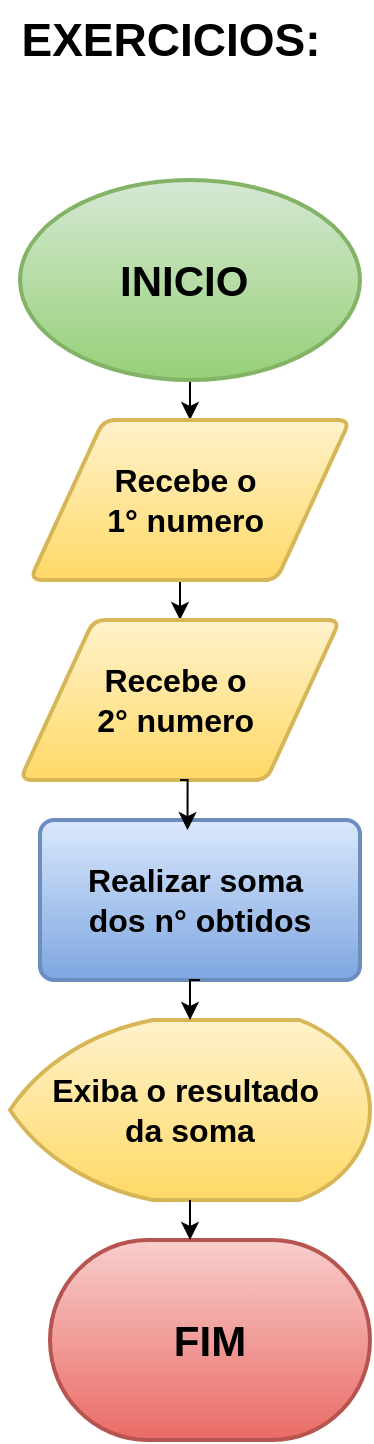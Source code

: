 <mxfile version="26.0.14" pages="9">
  <diagram name="Página-1" id="E7LinQv2K44uIPpGaxnK">
    <mxGraphModel dx="1050" dy="1734" grid="1" gridSize="10" guides="1" tooltips="1" connect="1" arrows="1" fold="1" page="1" pageScale="1" pageWidth="827" pageHeight="1169" math="0" shadow="0">
      <root>
        <mxCell id="0" />
        <mxCell id="1" parent="0" />
        <mxCell id="bhK1Lar7vYx7N8f6Xyac-13" style="edgeStyle=orthogonalEdgeStyle;rounded=0;orthogonalLoop=1;jettySize=auto;html=1;exitX=0.5;exitY=1;exitDx=0;exitDy=0;exitPerimeter=0;entryX=0.5;entryY=0;entryDx=0;entryDy=0;" edge="1" parent="1" source="bhK1Lar7vYx7N8f6Xyac-7" target="bhK1Lar7vYx7N8f6Xyac-8">
          <mxGeometry relative="1" as="geometry">
            <Array as="points">
              <mxPoint x="400" y="-960" />
            </Array>
          </mxGeometry>
        </mxCell>
        <mxCell id="bhK1Lar7vYx7N8f6Xyac-7" value="&lt;b&gt;&lt;font style=&quot;font-size: 21px;&quot;&gt;INICIO&amp;nbsp;&lt;/font&gt;&lt;/b&gt;" style="strokeWidth=2;html=1;shape=mxgraph.flowchart.start_1;whiteSpace=wrap;fillColor=#d5e8d4;strokeColor=#82b366;gradientColor=#97d077;" vertex="1" parent="1">
          <mxGeometry x="315" y="-1050" width="170" height="100" as="geometry" />
        </mxCell>
        <mxCell id="bhK1Lar7vYx7N8f6Xyac-17" style="edgeStyle=orthogonalEdgeStyle;rounded=0;orthogonalLoop=1;jettySize=auto;html=1;exitX=0.5;exitY=1;exitDx=0;exitDy=0;entryX=0.5;entryY=0;entryDx=0;entryDy=0;" edge="1" parent="1" source="bhK1Lar7vYx7N8f6Xyac-8" target="bhK1Lar7vYx7N8f6Xyac-15">
          <mxGeometry relative="1" as="geometry" />
        </mxCell>
        <mxCell id="bhK1Lar7vYx7N8f6Xyac-8" value="&lt;b&gt;&lt;font style=&quot;font-size: 16px;&quot;&gt;Recebe o&amp;nbsp;&lt;/font&gt;&lt;/b&gt;&lt;div&gt;&lt;b&gt;&lt;font style=&quot;font-size: 16px;&quot;&gt;1° numero&amp;nbsp;&lt;/font&gt;&lt;/b&gt;&lt;/div&gt;" style="shape=parallelogram;html=1;strokeWidth=2;perimeter=parallelogramPerimeter;whiteSpace=wrap;rounded=1;arcSize=12;size=0.23;fillColor=#fff2cc;gradientColor=#ffd966;strokeColor=#d6b656;" vertex="1" parent="1">
          <mxGeometry x="320" y="-930" width="160" height="80" as="geometry" />
        </mxCell>
        <mxCell id="bhK1Lar7vYx7N8f6Xyac-15" value="&lt;b&gt;&lt;font style=&quot;font-size: 16px;&quot;&gt;Recebe o&amp;nbsp;&lt;/font&gt;&lt;/b&gt;&lt;div&gt;&lt;b&gt;&lt;font style=&quot;font-size: 16px;&quot;&gt;2° numero&amp;nbsp;&lt;/font&gt;&lt;/b&gt;&lt;/div&gt;" style="shape=parallelogram;html=1;strokeWidth=2;perimeter=parallelogramPerimeter;whiteSpace=wrap;rounded=1;arcSize=12;size=0.23;fillColor=#fff2cc;gradientColor=#ffd966;strokeColor=#d6b656;" vertex="1" parent="1">
          <mxGeometry x="315" y="-830" width="160" height="80" as="geometry" />
        </mxCell>
        <mxCell id="bhK1Lar7vYx7N8f6Xyac-18" value="&lt;b&gt;&lt;font style=&quot;font-size: 16px;&quot;&gt;Realizar soma&amp;nbsp;&lt;/font&gt;&lt;/b&gt;&lt;div&gt;&lt;b&gt;&lt;font style=&quot;font-size: 16px;&quot;&gt;dos n° obtidos&lt;/font&gt;&lt;/b&gt;&lt;/div&gt;" style="rounded=1;whiteSpace=wrap;html=1;absoluteArcSize=1;arcSize=14;strokeWidth=2;fillColor=#dae8fc;gradientColor=#7ea6e0;strokeColor=#6c8ebf;" vertex="1" parent="1">
          <mxGeometry x="325" y="-730" width="160" height="80" as="geometry" />
        </mxCell>
        <mxCell id="bhK1Lar7vYx7N8f6Xyac-20" value="&lt;b&gt;&lt;font style=&quot;font-size: 16px;&quot;&gt;Exiba o resultado&amp;nbsp;&lt;/font&gt;&lt;/b&gt;&lt;div&gt;&lt;b&gt;&lt;font style=&quot;font-size: 16px;&quot;&gt;da soma&lt;/font&gt;&lt;/b&gt;&lt;/div&gt;" style="strokeWidth=2;html=1;shape=mxgraph.flowchart.display;whiteSpace=wrap;fillColor=#fff2cc;gradientColor=#ffd966;strokeColor=#d6b656;" vertex="1" parent="1">
          <mxGeometry x="310" y="-630" width="180" height="90" as="geometry" />
        </mxCell>
        <mxCell id="bhK1Lar7vYx7N8f6Xyac-21" style="edgeStyle=orthogonalEdgeStyle;rounded=0;orthogonalLoop=1;jettySize=auto;html=1;exitX=0.5;exitY=1;exitDx=0;exitDy=0;entryX=0.5;entryY=0;entryDx=0;entryDy=0;entryPerimeter=0;" edge="1" parent="1" source="bhK1Lar7vYx7N8f6Xyac-18" target="bhK1Lar7vYx7N8f6Xyac-20">
          <mxGeometry relative="1" as="geometry" />
        </mxCell>
        <mxCell id="bhK1Lar7vYx7N8f6Xyac-25" value="&lt;font style=&quot;font-size: 21px;&quot;&gt;&lt;b&gt;FIM&lt;/b&gt;&lt;/font&gt;" style="strokeWidth=2;html=1;shape=mxgraph.flowchart.terminator;whiteSpace=wrap;fillColor=#f8cecc;gradientColor=#ea6b66;strokeColor=#b85450;" vertex="1" parent="1">
          <mxGeometry x="330" y="-520" width="160" height="100" as="geometry" />
        </mxCell>
        <mxCell id="bhK1Lar7vYx7N8f6Xyac-26" style="edgeStyle=orthogonalEdgeStyle;rounded=0;orthogonalLoop=1;jettySize=auto;html=1;exitX=0.5;exitY=1;exitDx=0;exitDy=0;entryX=0.461;entryY=0.063;entryDx=0;entryDy=0;entryPerimeter=0;" edge="1" parent="1" source="bhK1Lar7vYx7N8f6Xyac-15" target="bhK1Lar7vYx7N8f6Xyac-18">
          <mxGeometry relative="1" as="geometry" />
        </mxCell>
        <mxCell id="bhK1Lar7vYx7N8f6Xyac-28" style="edgeStyle=orthogonalEdgeStyle;rounded=0;orthogonalLoop=1;jettySize=auto;html=1;entryX=0.438;entryY=0;entryDx=0;entryDy=0;entryPerimeter=0;" edge="1" parent="1" source="bhK1Lar7vYx7N8f6Xyac-20" target="bhK1Lar7vYx7N8f6Xyac-25">
          <mxGeometry relative="1" as="geometry" />
        </mxCell>
        <mxCell id="U7DBfUfTT3cf9BUCgsfO-2" value="&lt;b&gt;&lt;font style=&quot;font-size: 23px;&quot;&gt;EXERCICIOS:&lt;/font&gt;&lt;/b&gt;" style="text;html=1;align=center;verticalAlign=middle;resizable=0;points=[];autosize=1;strokeColor=none;fillColor=none;" vertex="1" parent="1">
          <mxGeometry x="305" y="-1140" width="170" height="40" as="geometry" />
        </mxCell>
      </root>
    </mxGraphModel>
  </diagram>
  <diagram id="3zfUmvAfxY5te7SXcqRf" name="Página-2">
    <mxGraphModel dx="1050" dy="565" grid="1" gridSize="10" guides="1" tooltips="1" connect="1" arrows="1" fold="1" page="1" pageScale="1" pageWidth="827" pageHeight="1169" math="0" shadow="0">
      <root>
        <mxCell id="0" />
        <mxCell id="1" parent="0" />
        <mxCell id="5pQdozcbNm7YYPhEgpuw-2" style="edgeStyle=orthogonalEdgeStyle;rounded=0;orthogonalLoop=1;jettySize=auto;html=1;entryX=0.5;entryY=0;entryDx=0;entryDy=0;" edge="1" parent="1" source="aArOXM5wDNOuR4SR48_y-1" target="aArOXM5wDNOuR4SR48_y-2">
          <mxGeometry relative="1" as="geometry" />
        </mxCell>
        <mxCell id="aArOXM5wDNOuR4SR48_y-1" value="&lt;b&gt;&lt;font style=&quot;font-size: 21px;&quot;&gt;INICIO&lt;/font&gt;&lt;/b&gt;" style="strokeWidth=2;html=1;shape=mxgraph.flowchart.start_1;whiteSpace=wrap;fillColor=#d5e8d4;gradientColor=#97d077;strokeColor=#82b366;" vertex="1" parent="1">
          <mxGeometry x="314" y="120" width="220" height="120" as="geometry" />
        </mxCell>
        <mxCell id="aArOXM5wDNOuR4SR48_y-2" value="&lt;b&gt;&lt;font style=&quot;font-size: 15px;&quot;&gt;Receba um&lt;/font&gt;&lt;/b&gt;&lt;div&gt;&lt;b&gt;&lt;font style=&quot;font-size: 15px;&quot;&gt;n° da base de&amp;nbsp;&lt;/font&gt;&lt;/b&gt;&lt;/div&gt;&lt;div&gt;&lt;b&gt;&lt;font style=&quot;font-size: 15px;&quot;&gt;um triângulo&lt;/font&gt;&lt;/b&gt;&lt;/div&gt;" style="shape=parallelogram;html=1;strokeWidth=2;perimeter=parallelogramPerimeter;whiteSpace=wrap;rounded=1;arcSize=12;size=0.23;fillColor=#fff2cc;gradientColor=#ffd966;strokeColor=#d6b656;" vertex="1" parent="1">
          <mxGeometry x="230" y="290" width="210" height="80" as="geometry" />
        </mxCell>
        <mxCell id="5pQdozcbNm7YYPhEgpuw-4" style="edgeStyle=orthogonalEdgeStyle;rounded=0;orthogonalLoop=1;jettySize=auto;html=1;entryX=0.5;entryY=0;entryDx=0;entryDy=0;" edge="1" parent="1" source="aArOXM5wDNOuR4SR48_y-4" target="vUWqngRaPzLTbTijiEU9-1">
          <mxGeometry relative="1" as="geometry" />
        </mxCell>
        <mxCell id="aArOXM5wDNOuR4SR48_y-4" value="&lt;b&gt;&lt;font style=&quot;font-size: 15px;&quot;&gt;Receba um&lt;/font&gt;&lt;/b&gt;&lt;div&gt;&lt;b&gt;&lt;font style=&quot;font-size: 15px;&quot;&gt;n° da altura de&amp;nbsp;&lt;/font&gt;&lt;/b&gt;&lt;/div&gt;&lt;div&gt;&lt;b&gt;&lt;font style=&quot;font-size: 15px;&quot;&gt;um triângulo&lt;/font&gt;&lt;/b&gt;&lt;/div&gt;" style="shape=parallelogram;html=1;strokeWidth=2;perimeter=parallelogramPerimeter;whiteSpace=wrap;rounded=1;arcSize=12;size=0.23;fillColor=#fff2cc;gradientColor=#ffd966;strokeColor=#d6b656;" vertex="1" parent="1">
          <mxGeometry x="340" y="410" width="210" height="80" as="geometry" />
        </mxCell>
        <mxCell id="vUWqngRaPzLTbTijiEU9-1" value="&lt;div&gt;&lt;font style=&quot;font-size: 15px;&quot;&gt;&lt;b&gt;Com os valore&lt;/b&gt;&lt;/font&gt;&lt;b style=&quot;font-size: 15px; background-color: transparent; color: light-dark(rgb(0, 0, 0), rgb(255, 255, 255));&quot;&gt;&amp;nbsp;obtidos da altura&lt;/b&gt;&lt;/div&gt;&lt;div&gt;&lt;font style=&quot;font-size: 15px;&quot;&gt;&lt;b&gt;e base do triângulo&lt;/b&gt;&lt;/font&gt;&lt;/div&gt;&lt;div&gt;&lt;font style=&quot;font-size: 15px;&quot;&gt;&lt;b style=&quot;&quot;&gt;&amp;nbsp;calcule sua área&lt;/b&gt;&lt;/font&gt;&lt;/div&gt;" style="rounded=1;whiteSpace=wrap;html=1;absoluteArcSize=1;arcSize=14;strokeWidth=2;fillColor=#dae8fc;gradientColor=#7ea6e0;strokeColor=#6c8ebf;" vertex="1" parent="1">
          <mxGeometry x="230" y="540" width="180" height="90" as="geometry" />
        </mxCell>
        <mxCell id="FWx4CRxX2-Mal0XjuRqD-1" value="&lt;b&gt;&lt;font style=&quot;font-size: 15px;&quot;&gt;&amp;nbsp;Exiba o resultado&amp;nbsp;&lt;/font&gt;&lt;/b&gt;&lt;div&gt;&lt;b&gt;&lt;font style=&quot;font-size: 15px;&quot;&gt;da área&lt;/font&gt;&lt;/b&gt;&lt;/div&gt;" style="strokeWidth=2;html=1;shape=mxgraph.flowchart.display;whiteSpace=wrap;fillColor=#fff2cc;gradientColor=#ffd966;strokeColor=#d6b656;" vertex="1" parent="1">
          <mxGeometry x="370" y="710" width="180" height="110" as="geometry" />
        </mxCell>
        <mxCell id="5pQdozcbNm7YYPhEgpuw-1" value="&lt;b&gt;&lt;font style=&quot;font-size: 21px;&quot;&gt;FIM&lt;/font&gt;&lt;/b&gt;" style="strokeWidth=2;html=1;shape=mxgraph.flowchart.terminator;whiteSpace=wrap;fillColor=#f8cecc;gradientColor=#ea6b66;strokeColor=#b85450;" vertex="1" parent="1">
          <mxGeometry x="220" y="870" width="180" height="100" as="geometry" />
        </mxCell>
        <mxCell id="5pQdozcbNm7YYPhEgpuw-3" style="edgeStyle=orthogonalEdgeStyle;rounded=0;orthogonalLoop=1;jettySize=auto;html=1;entryX=0.543;entryY=0;entryDx=0;entryDy=0;entryPerimeter=0;" edge="1" parent="1" source="aArOXM5wDNOuR4SR48_y-2" target="aArOXM5wDNOuR4SR48_y-4">
          <mxGeometry relative="1" as="geometry" />
        </mxCell>
        <mxCell id="5pQdozcbNm7YYPhEgpuw-5" style="edgeStyle=orthogonalEdgeStyle;rounded=0;orthogonalLoop=1;jettySize=auto;html=1;entryX=0.547;entryY=-0.031;entryDx=0;entryDy=0;entryPerimeter=0;" edge="1" parent="1" source="vUWqngRaPzLTbTijiEU9-1" target="FWx4CRxX2-Mal0XjuRqD-1">
          <mxGeometry relative="1" as="geometry" />
        </mxCell>
        <mxCell id="5pQdozcbNm7YYPhEgpuw-6" style="edgeStyle=orthogonalEdgeStyle;rounded=0;orthogonalLoop=1;jettySize=auto;html=1;entryX=0.5;entryY=0;entryDx=0;entryDy=0;entryPerimeter=0;" edge="1" parent="1" source="FWx4CRxX2-Mal0XjuRqD-1" target="5pQdozcbNm7YYPhEgpuw-1">
          <mxGeometry relative="1" as="geometry" />
        </mxCell>
        <mxCell id="5pQdozcbNm7YYPhEgpuw-7" value="&lt;b&gt;&lt;font style=&quot;font-size: 17px; color: rgb(0, 0, 0);&quot;&gt;1- OBTENHA A BASE E ALTURA DE UM TRIÂNGULO,&amp;nbsp;&lt;/font&gt;&lt;/b&gt;&lt;div&gt;&lt;b&gt;&lt;font style=&quot;font-size: 17px; color: rgb(0, 0, 0);&quot;&gt;CALCULE A ÁREA E EXIBA O RESULTADO&lt;/font&gt;&lt;/b&gt;&lt;/div&gt;" style="text;html=1;align=center;verticalAlign=middle;resizable=0;points=[];autosize=1;strokeColor=none;fillColor=none;" vertex="1" parent="1">
          <mxGeometry x="210" y="10" width="460" height="50" as="geometry" />
        </mxCell>
      </root>
    </mxGraphModel>
  </diagram>
  <diagram id="TZgdcyv1C4nyMIHoTrNd" name="Página-3">
    <mxGraphModel dx="1050" dy="1734" grid="1" gridSize="10" guides="1" tooltips="1" connect="1" arrows="1" fold="1" page="1" pageScale="1" pageWidth="827" pageHeight="1169" math="0" shadow="0">
      <root>
        <mxCell id="0" />
        <mxCell id="1" parent="0" />
        <mxCell id="YJqGtGDRqrbvt9KUgwot-1" value="&lt;font style=&quot;font-size: 21px;&quot;&gt;&lt;b&gt;INICIO&lt;/b&gt;&lt;/font&gt;" style="strokeWidth=2;html=1;shape=mxgraph.flowchart.start_1;whiteSpace=wrap;fillColor=#d5e8d4;gradientColor=#97d077;strokeColor=#82b366;" vertex="1" parent="1">
          <mxGeometry x="270" y="-1110" width="200" height="120" as="geometry" />
        </mxCell>
        <mxCell id="8ChoL9jCglq0gTKIit74-1" value="&lt;b&gt;&lt;font style=&quot;font-size: 14px;&quot;&gt;2- CALCULE O DOBRO DE UM NUMERO; OBTENHA UM NUMERO DO USUARIO,&amp;nbsp;&lt;/font&gt;&lt;/b&gt;&lt;div&gt;&lt;b&gt;&lt;font style=&quot;font-size: 14px;&quot;&gt;CALCULE O DOBRO E A METADE DESSE NUMERO E EXIBA O RESULTADO&lt;/font&gt;&lt;/b&gt;&lt;/div&gt;" style="text;html=1;align=center;verticalAlign=middle;resizable=0;points=[];autosize=1;strokeColor=none;fillColor=none;" vertex="1" parent="1">
          <mxGeometry x="100" y="-1169" width="560" height="50" as="geometry" />
        </mxCell>
        <mxCell id="8ChoL9jCglq0gTKIit74-2" value="&lt;span style=&quot;font-size: 15px;&quot;&gt;&lt;b&gt;Calcule um&lt;/b&gt;&lt;/span&gt;&lt;div&gt;&lt;span style=&quot;font-size: 15px;&quot;&gt;&lt;b&gt;numero&lt;/b&gt;&lt;/span&gt;&lt;/div&gt;" style="shape=parallelogram;html=1;strokeWidth=2;perimeter=parallelogramPerimeter;whiteSpace=wrap;rounded=1;arcSize=12;size=0.23;fillColor=#fff2cc;gradientColor=#ffd966;strokeColor=#d6b656;" vertex="1" parent="1">
          <mxGeometry x="70" y="-940" width="190" height="90" as="geometry" />
        </mxCell>
        <mxCell id="04ysOxKTUQuRnmZVSinp-7" value="" style="edgeStyle=orthogonalEdgeStyle;rounded=0;orthogonalLoop=1;jettySize=auto;html=1;" edge="1" parent="1" source="04ysOxKTUQuRnmZVSinp-2" target="04ysOxKTUQuRnmZVSinp-3">
          <mxGeometry relative="1" as="geometry" />
        </mxCell>
        <mxCell id="04ysOxKTUQuRnmZVSinp-2" value="&lt;b&gt;&lt;font style=&quot;font-size: 15px;&quot;&gt;Calcule o dobro&amp;nbsp;&lt;/font&gt;&lt;/b&gt;&lt;div&gt;&lt;b&gt;&lt;font style=&quot;font-size: 15px;&quot;&gt;de um numero&lt;/font&gt;&lt;/b&gt;&lt;/div&gt;" style="rounded=1;whiteSpace=wrap;html=1;absoluteArcSize=1;arcSize=14;strokeWidth=2;fillColor=#dae8fc;gradientColor=#7ea6e0;strokeColor=#6c8ebf;" vertex="1" parent="1">
          <mxGeometry x="340" y="-830" width="160" height="80" as="geometry" />
        </mxCell>
        <mxCell id="04ysOxKTUQuRnmZVSinp-8" value="" style="edgeStyle=orthogonalEdgeStyle;rounded=0;orthogonalLoop=1;jettySize=auto;html=1;" edge="1" parent="1" source="04ysOxKTUQuRnmZVSinp-3" target="04ysOxKTUQuRnmZVSinp-4">
          <mxGeometry relative="1" as="geometry" />
        </mxCell>
        <mxCell id="04ysOxKTUQuRnmZVSinp-3" value="&lt;font style=&quot;font-size: 15px;&quot;&gt;&lt;b&gt;Calcule a metade&lt;/b&gt;&lt;/font&gt;&lt;div&gt;&lt;font style=&quot;font-size: 15px;&quot;&gt;&lt;b&gt;do numero&lt;/b&gt;&lt;/font&gt;&lt;/div&gt;" style="rounded=1;whiteSpace=wrap;html=1;absoluteArcSize=1;arcSize=14;strokeWidth=2;fillColor=#dae8fc;gradientColor=#7ea6e0;strokeColor=#6c8ebf;" vertex="1" parent="1">
          <mxGeometry x="120" y="-680" width="160" height="80" as="geometry" />
        </mxCell>
        <mxCell id="04ysOxKTUQuRnmZVSinp-10" value="" style="edgeStyle=orthogonalEdgeStyle;rounded=0;orthogonalLoop=1;jettySize=auto;html=1;" edge="1" parent="1" source="04ysOxKTUQuRnmZVSinp-4" target="04ysOxKTUQuRnmZVSinp-9">
          <mxGeometry relative="1" as="geometry" />
        </mxCell>
        <mxCell id="04ysOxKTUQuRnmZVSinp-4" value="&lt;div&gt;&lt;b style=&quot;font-size: 15px; background-color: transparent; color: light-dark(rgb(0, 0, 0), rgb(255, 255, 255));&quot;&gt;Exiba a metade e&lt;/b&gt;&lt;/div&gt;&lt;div&gt;&lt;font style=&quot;font-size: 15px;&quot;&gt;&lt;b&gt;o dobro do&amp;nbsp;&lt;/b&gt;&lt;/font&gt;&lt;/div&gt;&lt;div&gt;&lt;font style=&quot;font-size: 15px;&quot;&gt;&lt;b&gt;valor&lt;/b&gt;&lt;/font&gt;&lt;/div&gt;" style="strokeWidth=2;html=1;shape=mxgraph.flowchart.display;whiteSpace=wrap;fillColor=#fff2cc;gradientColor=#ffd966;strokeColor=#d6b656;" vertex="1" parent="1">
          <mxGeometry x="430" y="-560" width="170" height="100" as="geometry" />
        </mxCell>
        <mxCell id="04ysOxKTUQuRnmZVSinp-5" style="edgeStyle=orthogonalEdgeStyle;rounded=0;orthogonalLoop=1;jettySize=auto;html=1;entryX=0.584;entryY=0.018;entryDx=0;entryDy=0;entryPerimeter=0;" edge="1" parent="1" source="YJqGtGDRqrbvt9KUgwot-1" target="8ChoL9jCglq0gTKIit74-2">
          <mxGeometry relative="1" as="geometry" />
        </mxCell>
        <mxCell id="04ysOxKTUQuRnmZVSinp-6" style="edgeStyle=orthogonalEdgeStyle;rounded=0;orthogonalLoop=1;jettySize=auto;html=1;entryX=0.614;entryY=-0.035;entryDx=0;entryDy=0;entryPerimeter=0;" edge="1" parent="1" source="8ChoL9jCglq0gTKIit74-2" target="04ysOxKTUQuRnmZVSinp-2">
          <mxGeometry relative="1" as="geometry" />
        </mxCell>
        <mxCell id="04ysOxKTUQuRnmZVSinp-9" value="&lt;font style=&quot;font-size: 21px;&quot;&gt;&lt;b&gt;FIM&lt;/b&gt;&lt;/font&gt;" style="strokeWidth=2;html=1;shape=mxgraph.flowchart.terminator;whiteSpace=wrap;fillColor=#f8cecc;gradientColor=#ea6b66;strokeColor=#b85450;" vertex="1" parent="1">
          <mxGeometry x="280" y="-380" width="160" height="80" as="geometry" />
        </mxCell>
      </root>
    </mxGraphModel>
  </diagram>
  <diagram id="bevGQSPM-7n1-pxsE_aO" name="Página-4">
    <mxGraphModel dx="1050" dy="565" grid="1" gridSize="10" guides="1" tooltips="1" connect="1" arrows="1" fold="1" page="1" pageScale="1" pageWidth="827" pageHeight="1169" math="0" shadow="0">
      <root>
        <mxCell id="0" />
        <mxCell id="1" parent="0" />
        <mxCell id="ayerZLDPhtA5ZdcCmWFP-1" value="&lt;span style=&quot;font-size: 19px;&quot;&gt;&lt;b&gt;EXERCICIO:&lt;/b&gt;&lt;/span&gt;" style="text;html=1;align=center;verticalAlign=middle;resizable=0;points=[];autosize=1;strokeColor=none;fillColor=none;" vertex="1" parent="1">
          <mxGeometry x="325" y="13" width="130" height="40" as="geometry" />
        </mxCell>
        <mxCell id="ayerZLDPhtA5ZdcCmWFP-16" value="" style="edgeStyle=orthogonalEdgeStyle;rounded=0;orthogonalLoop=1;jettySize=auto;html=1;" edge="1" parent="1" source="ayerZLDPhtA5ZdcCmWFP-2" target="ayerZLDPhtA5ZdcCmWFP-3">
          <mxGeometry relative="1" as="geometry" />
        </mxCell>
        <mxCell id="ayerZLDPhtA5ZdcCmWFP-2" value="&lt;b&gt;&lt;font style=&quot;font-size: 19px;&quot;&gt;INICIO&lt;/font&gt;&lt;/b&gt;" style="strokeWidth=2;html=1;shape=mxgraph.flowchart.start_1;whiteSpace=wrap;fillColor=#d5e8d4;gradientColor=#97d077;strokeColor=#82b366;" vertex="1" parent="1">
          <mxGeometry x="305" y="80" width="170" height="90" as="geometry" />
        </mxCell>
        <mxCell id="ayerZLDPhtA5ZdcCmWFP-17" value="" style="edgeStyle=orthogonalEdgeStyle;rounded=0;orthogonalLoop=1;jettySize=auto;html=1;" edge="1" parent="1" source="ayerZLDPhtA5ZdcCmWFP-3" target="ayerZLDPhtA5ZdcCmWFP-4">
          <mxGeometry relative="1" as="geometry" />
        </mxCell>
        <mxCell id="ayerZLDPhtA5ZdcCmWFP-3" value="&lt;b&gt;&lt;font style=&quot;font-size: 15px;&quot;&gt;Obter 1° nota&lt;/font&gt;&lt;/b&gt;" style="shape=parallelogram;html=1;strokeWidth=2;perimeter=parallelogramPerimeter;whiteSpace=wrap;rounded=1;arcSize=12;size=0.23;fillColor=#fad7ac;strokeColor=#b46504;" vertex="1" parent="1">
          <mxGeometry x="85" y="210" width="220" height="80" as="geometry" />
        </mxCell>
        <mxCell id="ayerZLDPhtA5ZdcCmWFP-18" value="" style="edgeStyle=orthogonalEdgeStyle;rounded=0;orthogonalLoop=1;jettySize=auto;html=1;" edge="1" parent="1" source="ayerZLDPhtA5ZdcCmWFP-4" target="ayerZLDPhtA5ZdcCmWFP-5">
          <mxGeometry relative="1" as="geometry" />
        </mxCell>
        <mxCell id="ayerZLDPhtA5ZdcCmWFP-4" value="&lt;b&gt;&lt;font style=&quot;font-size: 15px;&quot;&gt;Obter 2° nota&lt;/font&gt;&lt;/b&gt;" style="shape=parallelogram;html=1;strokeWidth=2;perimeter=parallelogramPerimeter;whiteSpace=wrap;rounded=1;arcSize=12;size=0.23;fillColor=#fad7ac;strokeColor=#b46504;" vertex="1" parent="1">
          <mxGeometry x="430" y="300" width="220" height="80" as="geometry" />
        </mxCell>
        <mxCell id="ayerZLDPhtA5ZdcCmWFP-19" value="" style="edgeStyle=orthogonalEdgeStyle;rounded=0;orthogonalLoop=1;jettySize=auto;html=1;" edge="1" parent="1" source="ayerZLDPhtA5ZdcCmWFP-5" target="ayerZLDPhtA5ZdcCmWFP-6">
          <mxGeometry relative="1" as="geometry" />
        </mxCell>
        <mxCell id="ayerZLDPhtA5ZdcCmWFP-5" value="&lt;font style=&quot;font-size: 15px;&quot;&gt;&lt;b&gt;Calcular a media&lt;/b&gt;&lt;/font&gt;" style="rounded=1;whiteSpace=wrap;html=1;absoluteArcSize=1;arcSize=14;strokeWidth=2;fillColor=#dae8fc;gradientColor=#7ea6e0;strokeColor=#6c8ebf;" vertex="1" parent="1">
          <mxGeometry x="180" y="400" width="165" height="70" as="geometry" />
        </mxCell>
        <mxCell id="ayerZLDPhtA5ZdcCmWFP-6" value="&lt;font style=&quot;font-size: 15px;&quot;&gt;&lt;b&gt;A media é&lt;/b&gt;&lt;/font&gt;&lt;div&gt;&lt;font style=&quot;font-size: 15px;&quot;&gt;&lt;b&gt;acima&amp;nbsp;&lt;/b&gt;&lt;/font&gt;&lt;/div&gt;&lt;div&gt;&lt;font style=&quot;font-size: 15px;&quot;&gt;&lt;b&gt;de 7?&lt;/b&gt;&lt;/font&gt;&lt;/div&gt;" style="strokeWidth=2;html=1;shape=mxgraph.flowchart.decision;whiteSpace=wrap;fillColor=#fff2cc;gradientColor=#ffd966;strokeColor=#d6b656;" vertex="1" parent="1">
          <mxGeometry x="381.75" y="540" width="142.5" height="125" as="geometry" />
        </mxCell>
        <mxCell id="ayerZLDPhtA5ZdcCmWFP-29" value="" style="edgeStyle=orthogonalEdgeStyle;rounded=0;orthogonalLoop=1;jettySize=auto;html=1;exitX=0.083;exitY=0.295;exitDx=0;exitDy=0;exitPerimeter=0;" edge="1" parent="1" source="ayerZLDPhtA5ZdcCmWFP-7" target="ayerZLDPhtA5ZdcCmWFP-15">
          <mxGeometry relative="1" as="geometry">
            <Array as="points">
              <mxPoint x="591" y="720" />
              <mxPoint x="463" y="720" />
            </Array>
          </mxGeometry>
        </mxCell>
        <mxCell id="ayerZLDPhtA5ZdcCmWFP-7" value="&lt;b&gt;&lt;font style=&quot;font-size: 15px;&quot;&gt;Exibir aprovado&lt;/font&gt;&lt;/b&gt;" style="strokeWidth=2;html=1;shape=mxgraph.flowchart.display;whiteSpace=wrap;fillColor=#fad7ac;strokeColor=#b46504;" vertex="1" parent="1">
          <mxGeometry x="580" y="695" width="130" height="80" as="geometry" />
        </mxCell>
        <mxCell id="ayerZLDPhtA5ZdcCmWFP-30" value="" style="edgeStyle=orthogonalEdgeStyle;rounded=0;orthogonalLoop=1;jettySize=auto;html=1;" edge="1" parent="1" source="ayerZLDPhtA5ZdcCmWFP-11" target="ayerZLDPhtA5ZdcCmWFP-15">
          <mxGeometry relative="1" as="geometry" />
        </mxCell>
        <mxCell id="ayerZLDPhtA5ZdcCmWFP-11" value="&lt;b&gt;&lt;font style=&quot;font-size: 15px;&quot;&gt;Exibir reprovado&lt;/font&gt;&lt;/b&gt;" style="strokeWidth=2;html=1;shape=mxgraph.flowchart.display;whiteSpace=wrap;fillColor=#fad7ac;strokeColor=#b46504;" vertex="1" parent="1">
          <mxGeometry x="190" y="680" width="130" height="80" as="geometry" />
        </mxCell>
        <mxCell id="ayerZLDPhtA5ZdcCmWFP-12" style="edgeStyle=orthogonalEdgeStyle;rounded=0;orthogonalLoop=1;jettySize=auto;html=1;entryX=0.5;entryY=0;entryDx=0;entryDy=0;entryPerimeter=0;" edge="1" parent="1" source="ayerZLDPhtA5ZdcCmWFP-6" target="ayerZLDPhtA5ZdcCmWFP-11">
          <mxGeometry relative="1" as="geometry" />
        </mxCell>
        <mxCell id="ayerZLDPhtA5ZdcCmWFP-13" value="NÃO" style="edgeLabel;html=1;align=center;verticalAlign=middle;resizable=0;points=[];" vertex="1" connectable="0" parent="ayerZLDPhtA5ZdcCmWFP-12">
          <mxGeometry x="-0.482" y="-1" relative="1" as="geometry">
            <mxPoint as="offset" />
          </mxGeometry>
        </mxCell>
        <mxCell id="ayerZLDPhtA5ZdcCmWFP-15" value="&lt;font style=&quot;font-size: 19px;&quot;&gt;&lt;b&gt;FIM&lt;/b&gt;&lt;/font&gt;" style="strokeWidth=2;html=1;shape=mxgraph.flowchart.terminator;whiteSpace=wrap;fillColor=#f8cecc;gradientColor=#ea6b66;strokeColor=#b85450;" vertex="1" parent="1">
          <mxGeometry x="345" y="775" width="206" height="90" as="geometry" />
        </mxCell>
        <mxCell id="ayerZLDPhtA5ZdcCmWFP-21" style="edgeStyle=orthogonalEdgeStyle;rounded=0;orthogonalLoop=1;jettySize=auto;html=1;entryX=0.5;entryY=0;entryDx=0;entryDy=0;entryPerimeter=0;" edge="1" parent="1" source="ayerZLDPhtA5ZdcCmWFP-6" target="ayerZLDPhtA5ZdcCmWFP-7">
          <mxGeometry relative="1" as="geometry" />
        </mxCell>
        <mxCell id="ayerZLDPhtA5ZdcCmWFP-22" value="SIM" style="edgeLabel;html=1;align=center;verticalAlign=middle;resizable=0;points=[];" vertex="1" connectable="0" parent="ayerZLDPhtA5ZdcCmWFP-21">
          <mxGeometry x="-0.318" relative="1" as="geometry">
            <mxPoint as="offset" />
          </mxGeometry>
        </mxCell>
      </root>
    </mxGraphModel>
  </diagram>
  <diagram id="AA2rph7B69sXptrOjDkm" name="Página-5">
    <mxGraphModel dx="1050" dy="565" grid="1" gridSize="10" guides="1" tooltips="1" connect="1" arrows="1" fold="1" page="1" pageScale="1" pageWidth="827" pageHeight="1169" math="0" shadow="0">
      <root>
        <mxCell id="0" />
        <mxCell id="1" parent="0" />
        <mxCell id="7FzZnK1p6671JWC9CZnd-1" value="&lt;font style=&quot;font-size: 21px;&quot;&gt;&lt;b style=&quot;&quot;&gt;EXERCICIO 1&lt;/b&gt;&lt;/font&gt;" style="text;html=1;align=center;verticalAlign=middle;resizable=0;points=[];autosize=1;strokeColor=none;fillColor=none;" vertex="1" parent="1">
          <mxGeometry x="350" y="20" width="160" height="40" as="geometry" />
        </mxCell>
        <mxCell id="-3Ke80LU_W9Qp2626rAy-6" value="" style="edgeStyle=orthogonalEdgeStyle;rounded=0;orthogonalLoop=1;jettySize=auto;html=1;" edge="1" parent="1" source="7FzZnK1p6671JWC9CZnd-2" target="7FzZnK1p6671JWC9CZnd-3">
          <mxGeometry relative="1" as="geometry" />
        </mxCell>
        <mxCell id="7FzZnK1p6671JWC9CZnd-2" value="&lt;b&gt;&lt;font style=&quot;font-size: 23px;&quot;&gt;INICIO&lt;/font&gt;&lt;/b&gt;" style="strokeWidth=2;html=1;shape=mxgraph.flowchart.start_1;whiteSpace=wrap;fillColor=#d5e8d4;gradientColor=#97d077;strokeColor=#82b366;" vertex="1" parent="1">
          <mxGeometry x="330" y="80" width="200" height="100" as="geometry" />
        </mxCell>
        <mxCell id="-3Ke80LU_W9Qp2626rAy-7" value="" style="edgeStyle=orthogonalEdgeStyle;rounded=0;orthogonalLoop=1;jettySize=auto;html=1;" edge="1" parent="1" source="7FzZnK1p6671JWC9CZnd-3" target="TRvNbRfQtiE9SLYO36fm-1">
          <mxGeometry relative="1" as="geometry" />
        </mxCell>
        <mxCell id="7FzZnK1p6671JWC9CZnd-3" value="&lt;b&gt;&lt;font style=&quot;font-size: 15px;&quot;&gt;Receba um numero&lt;/font&gt;&lt;/b&gt;" style="shape=parallelogram;html=1;strokeWidth=2;perimeter=parallelogramPerimeter;whiteSpace=wrap;rounded=1;arcSize=12;size=0.23;fillColor=#fad7ac;strokeColor=#b46504;" vertex="1" parent="1">
          <mxGeometry x="170" y="230" width="220" height="80" as="geometry" />
        </mxCell>
        <mxCell id="-3Ke80LU_W9Qp2626rAy-10" value="" style="edgeStyle=orthogonalEdgeStyle;rounded=0;orthogonalLoop=1;jettySize=auto;html=1;" edge="1" parent="1" source="TRvNbRfQtiE9SLYO36fm-1" target="-3Ke80LU_W9Qp2626rAy-9">
          <mxGeometry relative="1" as="geometry" />
        </mxCell>
        <mxCell id="Fl2UFytGhOYtqyOYWU45-4" value="não" style="edgeLabel;html=1;align=center;verticalAlign=middle;resizable=0;points=[];" vertex="1" connectable="0" parent="-3Ke80LU_W9Qp2626rAy-10">
          <mxGeometry x="-0.764" y="-2" relative="1" as="geometry">
            <mxPoint as="offset" />
          </mxGeometry>
        </mxCell>
        <mxCell id="-3Ke80LU_W9Qp2626rAy-11" value="" style="edgeStyle=orthogonalEdgeStyle;rounded=0;orthogonalLoop=1;jettySize=auto;html=1;exitX=0;exitY=0.5;exitDx=0;exitDy=0;exitPerimeter=0;" edge="1" parent="1" source="TRvNbRfQtiE9SLYO36fm-1" target="9s_Lj0S9mDeQYhpLSG-R-1">
          <mxGeometry relative="1" as="geometry" />
        </mxCell>
        <mxCell id="Fl2UFytGhOYtqyOYWU45-3" value="sim" style="edgeLabel;html=1;align=center;verticalAlign=middle;resizable=0;points=[];" vertex="1" connectable="0" parent="-3Ke80LU_W9Qp2626rAy-11">
          <mxGeometry x="-0.773" y="-2" relative="1" as="geometry">
            <mxPoint as="offset" />
          </mxGeometry>
        </mxCell>
        <mxCell id="TRvNbRfQtiE9SLYO36fm-1" value="&lt;span style=&quot;font-size: 15px;&quot;&gt;&lt;b&gt;O numero é&amp;nbsp;&lt;/b&gt;&lt;/span&gt;&lt;div&gt;&lt;span style=&quot;font-size: 15px;&quot;&gt;&lt;b&gt;par?&lt;/b&gt;&lt;/span&gt;&lt;/div&gt;" style="strokeWidth=2;html=1;shape=mxgraph.flowchart.decision;whiteSpace=wrap;fillColor=#fff2cc;gradientColor=#ffd966;strokeColor=#d6b656;" vertex="1" parent="1">
          <mxGeometry x="380" y="350" width="150" height="140" as="geometry" />
        </mxCell>
        <mxCell id="-3Ke80LU_W9Qp2626rAy-16" value="" style="edgeStyle=orthogonalEdgeStyle;rounded=0;orthogonalLoop=1;jettySize=auto;html=1;" edge="1" parent="1" source="9s_Lj0S9mDeQYhpLSG-R-1" target="-3Ke80LU_W9Qp2626rAy-15">
          <mxGeometry relative="1" as="geometry" />
        </mxCell>
        <mxCell id="9s_Lj0S9mDeQYhpLSG-R-1" value="&lt;font style=&quot;font-size: 15px;&quot;&gt;&lt;b&gt;Exibir numero&lt;/b&gt;&lt;/font&gt;&lt;div&gt;&lt;font style=&quot;font-size: 15px;&quot;&gt;&lt;b&gt;par&lt;/b&gt;&lt;/font&gt;&lt;/div&gt;" style="strokeWidth=2;html=1;shape=mxgraph.flowchart.display;whiteSpace=wrap;fillColor=#fad7ac;strokeColor=#b46504;" vertex="1" parent="1">
          <mxGeometry x="240" y="530" width="130" height="75" as="geometry" />
        </mxCell>
        <mxCell id="-3Ke80LU_W9Qp2626rAy-19" value="" style="edgeStyle=orthogonalEdgeStyle;rounded=0;orthogonalLoop=1;jettySize=auto;html=1;" edge="1" parent="1" source="-3Ke80LU_W9Qp2626rAy-9" target="-3Ke80LU_W9Qp2626rAy-15">
          <mxGeometry relative="1" as="geometry" />
        </mxCell>
        <mxCell id="-3Ke80LU_W9Qp2626rAy-9" value="&lt;font style=&quot;font-size: 15px;&quot;&gt;&lt;b&gt;Exibir numero&lt;/b&gt;&lt;/font&gt;&lt;div&gt;&lt;font style=&quot;font-size: 15px;&quot;&gt;&lt;b&gt;impar&lt;/b&gt;&lt;/font&gt;&lt;/div&gt;" style="strokeWidth=2;html=1;shape=mxgraph.flowchart.display;whiteSpace=wrap;fillColor=#fad7ac;strokeColor=#b46504;" vertex="1" parent="1">
          <mxGeometry x="550" y="530" width="130" height="75" as="geometry" />
        </mxCell>
        <mxCell id="-3Ke80LU_W9Qp2626rAy-15" value="&lt;b&gt;&lt;font style=&quot;font-size: 18px;&quot;&gt;FIM&lt;/font&gt;&lt;/b&gt;" style="strokeWidth=2;html=1;shape=mxgraph.flowchart.start_1;whiteSpace=wrap;fillColor=#f8cecc;gradientColor=#ea6b66;strokeColor=#b85450;" vertex="1" parent="1">
          <mxGeometry x="370" y="700" width="180" height="90" as="geometry" />
        </mxCell>
      </root>
    </mxGraphModel>
  </diagram>
  <diagram id="obxCsF93CYKr4nJJr3oq" name="Página-6">
    <mxGraphModel dx="1050" dy="565" grid="1" gridSize="10" guides="1" tooltips="1" connect="1" arrows="1" fold="1" page="1" pageScale="1" pageWidth="827" pageHeight="1169" math="0" shadow="0">
      <root>
        <mxCell id="0" />
        <mxCell id="1" parent="0" />
        <mxCell id="b8MwwLI1cNxz7EHqiWwJ-1" value="&lt;b&gt;&lt;font style=&quot;font-size: 20px;&quot;&gt;EXERCICIO 2&lt;/font&gt;&lt;/b&gt;" style="text;html=1;align=center;verticalAlign=middle;resizable=0;points=[];autosize=1;strokeColor=none;fillColor=none;" vertex="1" parent="1">
          <mxGeometry x="339" y="23" width="150" height="40" as="geometry" />
        </mxCell>
        <mxCell id="YDRXCvh7D-uvgBCGqGFA-1" value="" style="edgeStyle=orthogonalEdgeStyle;rounded=0;orthogonalLoop=1;jettySize=auto;html=1;" edge="1" parent="1" source="YDRXCvh7D-uvgBCGqGFA-2" target="YDRXCvh7D-uvgBCGqGFA-4">
          <mxGeometry relative="1" as="geometry" />
        </mxCell>
        <mxCell id="YDRXCvh7D-uvgBCGqGFA-2" value="&lt;b&gt;&lt;font style=&quot;font-size: 23px;&quot;&gt;INICIO&lt;/font&gt;&lt;/b&gt;" style="strokeWidth=2;html=1;shape=mxgraph.flowchart.start_1;whiteSpace=wrap;fillColor=#d5e8d4;gradientColor=#97d077;strokeColor=#82b366;" vertex="1" parent="1">
          <mxGeometry x="330" y="80" width="200" height="100" as="geometry" />
        </mxCell>
        <mxCell id="YDRXCvh7D-uvgBCGqGFA-3" value="" style="edgeStyle=orthogonalEdgeStyle;rounded=0;orthogonalLoop=1;jettySize=auto;html=1;" edge="1" parent="1" source="YDRXCvh7D-uvgBCGqGFA-4" target="YDRXCvh7D-uvgBCGqGFA-9">
          <mxGeometry relative="1" as="geometry" />
        </mxCell>
        <mxCell id="YDRXCvh7D-uvgBCGqGFA-4" value="&lt;span style=&quot;font-size: 15px;&quot;&gt;&lt;b&gt;Obter a idade&lt;/b&gt;&lt;/span&gt;&lt;div&gt;&lt;span style=&quot;font-size: 15px;&quot;&gt;&lt;b&gt;de uma pessoa&lt;/b&gt;&lt;/span&gt;&lt;/div&gt;" style="shape=parallelogram;html=1;strokeWidth=2;perimeter=parallelogramPerimeter;whiteSpace=wrap;rounded=1;arcSize=12;size=0.23;fillColor=#fad7ac;strokeColor=#b46504;" vertex="1" parent="1">
          <mxGeometry x="170" y="230" width="220" height="80" as="geometry" />
        </mxCell>
        <mxCell id="YDRXCvh7D-uvgBCGqGFA-5" value="" style="edgeStyle=orthogonalEdgeStyle;rounded=0;orthogonalLoop=1;jettySize=auto;html=1;" edge="1" parent="1" source="YDRXCvh7D-uvgBCGqGFA-9" target="YDRXCvh7D-uvgBCGqGFA-13">
          <mxGeometry relative="1" as="geometry" />
        </mxCell>
        <mxCell id="YDRXCvh7D-uvgBCGqGFA-6" value="sim" style="edgeLabel;html=1;align=center;verticalAlign=middle;resizable=0;points=[];" vertex="1" connectable="0" parent="YDRXCvh7D-uvgBCGqGFA-5">
          <mxGeometry x="-0.764" y="-2" relative="1" as="geometry">
            <mxPoint as="offset" />
          </mxGeometry>
        </mxCell>
        <mxCell id="YDRXCvh7D-uvgBCGqGFA-7" value="" style="edgeStyle=orthogonalEdgeStyle;rounded=0;orthogonalLoop=1;jettySize=auto;html=1;exitX=0;exitY=0.5;exitDx=0;exitDy=0;exitPerimeter=0;" edge="1" parent="1" source="YDRXCvh7D-uvgBCGqGFA-9" target="YDRXCvh7D-uvgBCGqGFA-11">
          <mxGeometry relative="1" as="geometry" />
        </mxCell>
        <mxCell id="YDRXCvh7D-uvgBCGqGFA-8" value="não" style="edgeLabel;html=1;align=center;verticalAlign=middle;resizable=0;points=[];" vertex="1" connectable="0" parent="YDRXCvh7D-uvgBCGqGFA-7">
          <mxGeometry x="-0.773" y="-2" relative="1" as="geometry">
            <mxPoint as="offset" />
          </mxGeometry>
        </mxCell>
        <mxCell id="YDRXCvh7D-uvgBCGqGFA-9" value="&lt;span style=&quot;font-size: 15px;&quot;&gt;&lt;b&gt;A idade é&lt;/b&gt;&lt;/span&gt;&lt;div&gt;&lt;span style=&quot;font-size: 15px;&quot;&gt;&lt;b&gt;maior que&lt;/b&gt;&lt;/span&gt;&lt;/div&gt;&lt;div&gt;&lt;span style=&quot;font-size: 15px;&quot;&gt;&lt;b&gt;18?&lt;/b&gt;&lt;/span&gt;&lt;/div&gt;" style="strokeWidth=2;html=1;shape=mxgraph.flowchart.decision;whiteSpace=wrap;fillColor=#fff2cc;gradientColor=#ffd966;strokeColor=#d6b656;" vertex="1" parent="1">
          <mxGeometry x="380" y="350" width="150" height="140" as="geometry" />
        </mxCell>
        <mxCell id="YDRXCvh7D-uvgBCGqGFA-10" value="" style="edgeStyle=orthogonalEdgeStyle;rounded=0;orthogonalLoop=1;jettySize=auto;html=1;" edge="1" parent="1" source="YDRXCvh7D-uvgBCGqGFA-11" target="YDRXCvh7D-uvgBCGqGFA-14">
          <mxGeometry relative="1" as="geometry" />
        </mxCell>
        <mxCell id="YDRXCvh7D-uvgBCGqGFA-11" value="&lt;span style=&quot;font-size: 15px;&quot;&gt;&lt;b&gt;agora não pode&lt;/b&gt;&lt;/span&gt;&lt;div&gt;&lt;span style=&quot;font-size: 15px;&quot;&gt;&lt;b&gt;dirigir&lt;/b&gt;&lt;/span&gt;&lt;/div&gt;" style="strokeWidth=2;html=1;shape=mxgraph.flowchart.display;whiteSpace=wrap;fillColor=#fad7ac;strokeColor=#b46504;" vertex="1" parent="1">
          <mxGeometry x="240" y="530" width="130" height="75" as="geometry" />
        </mxCell>
        <mxCell id="YDRXCvh7D-uvgBCGqGFA-12" value="" style="edgeStyle=orthogonalEdgeStyle;rounded=0;orthogonalLoop=1;jettySize=auto;html=1;" edge="1" parent="1" source="YDRXCvh7D-uvgBCGqGFA-13" target="YDRXCvh7D-uvgBCGqGFA-14">
          <mxGeometry relative="1" as="geometry" />
        </mxCell>
        <mxCell id="YDRXCvh7D-uvgBCGqGFA-13" value="&lt;span style=&quot;font-size: 15px;&quot;&gt;&lt;b&gt;pode dirigir&lt;/b&gt;&lt;/span&gt;" style="strokeWidth=2;html=1;shape=mxgraph.flowchart.display;whiteSpace=wrap;fillColor=#fad7ac;strokeColor=#b46504;" vertex="1" parent="1">
          <mxGeometry x="550" y="530" width="130" height="75" as="geometry" />
        </mxCell>
        <mxCell id="YDRXCvh7D-uvgBCGqGFA-14" value="&lt;b&gt;&lt;font style=&quot;font-size: 18px;&quot;&gt;FIM&lt;/font&gt;&lt;/b&gt;" style="strokeWidth=2;html=1;shape=mxgraph.flowchart.start_1;whiteSpace=wrap;fillColor=#f8cecc;gradientColor=#ea6b66;strokeColor=#b85450;" vertex="1" parent="1">
          <mxGeometry x="370" y="700" width="180" height="90" as="geometry" />
        </mxCell>
      </root>
    </mxGraphModel>
  </diagram>
  <diagram id="FYeuKxeY3seG7cfWgxTz" name="Página-7">
    <mxGraphModel dx="1050" dy="565" grid="1" gridSize="10" guides="1" tooltips="1" connect="1" arrows="1" fold="1" page="1" pageScale="1" pageWidth="827" pageHeight="1169" math="0" shadow="0">
      <root>
        <mxCell id="0" />
        <mxCell id="1" parent="0" />
        <mxCell id="fcAPkbZj5oRQzOYtFo_R-1" value="&lt;b&gt;&lt;font style=&quot;font-size: 19px;&quot;&gt;EXERCICIO 3&lt;/font&gt;&lt;/b&gt;" style="text;html=1;align=center;verticalAlign=middle;resizable=0;points=[];autosize=1;strokeColor=none;fillColor=none;" vertex="1" parent="1">
          <mxGeometry x="330" y="30" width="140" height="40" as="geometry" />
        </mxCell>
        <mxCell id="KvQAOSFmzFUKBs2h9CPD-1" value="" style="edgeStyle=orthogonalEdgeStyle;rounded=0;orthogonalLoop=1;jettySize=auto;html=1;" edge="1" parent="1" source="KvQAOSFmzFUKBs2h9CPD-2" target="KvQAOSFmzFUKBs2h9CPD-4">
          <mxGeometry relative="1" as="geometry" />
        </mxCell>
        <mxCell id="KvQAOSFmzFUKBs2h9CPD-2" value="&lt;b&gt;&lt;font style=&quot;font-size: 23px;&quot;&gt;INICIO&lt;/font&gt;&lt;/b&gt;" style="strokeWidth=2;html=1;shape=mxgraph.flowchart.start_1;whiteSpace=wrap;fillColor=#d5e8d4;gradientColor=#97d077;strokeColor=#82b366;" vertex="1" parent="1">
          <mxGeometry x="190" y="100" width="200" height="100" as="geometry" />
        </mxCell>
        <mxCell id="KvQAOSFmzFUKBs2h9CPD-3" value="" style="edgeStyle=orthogonalEdgeStyle;rounded=0;orthogonalLoop=1;jettySize=auto;html=1;" edge="1" parent="1" source="KvQAOSFmzFUKBs2h9CPD-4" target="KvQAOSFmzFUKBs2h9CPD-9">
          <mxGeometry relative="1" as="geometry" />
        </mxCell>
        <mxCell id="KvQAOSFmzFUKBs2h9CPD-4" value="&lt;span style=&quot;font-size: 15px;&quot;&gt;&lt;b&gt;Receba a&amp;nbsp;&lt;/b&gt;&lt;/span&gt;&lt;div&gt;&lt;span style=&quot;font-size: 15px;&quot;&gt;&lt;b&gt;temperatura da&lt;/b&gt;&lt;/span&gt;&lt;/div&gt;&lt;div&gt;&lt;span style=&quot;font-size: 15px;&quot;&gt;&lt;b&gt;água&lt;/b&gt;&lt;/span&gt;&lt;/div&gt;" style="shape=parallelogram;html=1;strokeWidth=2;perimeter=parallelogramPerimeter;whiteSpace=wrap;rounded=1;arcSize=12;size=0.23;fillColor=#fad7ac;strokeColor=#b46504;" vertex="1" parent="1">
          <mxGeometry x="30" y="250" width="220" height="80" as="geometry" />
        </mxCell>
        <mxCell id="KvQAOSFmzFUKBs2h9CPD-7" value="" style="edgeStyle=orthogonalEdgeStyle;rounded=0;orthogonalLoop=1;jettySize=auto;html=1;exitX=0;exitY=0.5;exitDx=0;exitDy=0;exitPerimeter=0;" edge="1" parent="1" source="KvQAOSFmzFUKBs2h9CPD-9" target="KvQAOSFmzFUKBs2h9CPD-11">
          <mxGeometry relative="1" as="geometry" />
        </mxCell>
        <mxCell id="KvQAOSFmzFUKBs2h9CPD-8" value="sim" style="edgeLabel;html=1;align=center;verticalAlign=middle;resizable=0;points=[];" vertex="1" connectable="0" parent="KvQAOSFmzFUKBs2h9CPD-7">
          <mxGeometry x="-0.773" y="-2" relative="1" as="geometry">
            <mxPoint as="offset" />
          </mxGeometry>
        </mxCell>
        <mxCell id="KvQAOSFmzFUKBs2h9CPD-32" value="" style="edgeStyle=orthogonalEdgeStyle;rounded=0;orthogonalLoop=1;jettySize=auto;html=1;" edge="1" parent="1" source="KvQAOSFmzFUKBs2h9CPD-9" target="KvQAOSFmzFUKBs2h9CPD-16">
          <mxGeometry relative="1" as="geometry" />
        </mxCell>
        <mxCell id="KvQAOSFmzFUKBs2h9CPD-33" value="não" style="edgeLabel;html=1;align=center;verticalAlign=middle;resizable=0;points=[];" vertex="1" connectable="0" parent="KvQAOSFmzFUKBs2h9CPD-32">
          <mxGeometry x="-0.135" y="1" relative="1" as="geometry">
            <mxPoint as="offset" />
          </mxGeometry>
        </mxCell>
        <mxCell id="KvQAOSFmzFUKBs2h9CPD-9" value="&lt;span style=&quot;font-size: 15px;&quot;&gt;&lt;b&gt;Se a temperatura&lt;/b&gt;&lt;/span&gt;&lt;div&gt;&lt;span style=&quot;font-size: 15px;&quot;&gt;&lt;b&gt;for menor ou&lt;/b&gt;&lt;/span&gt;&lt;/div&gt;&lt;div&gt;&lt;span style=&quot;font-size: 15px;&quot;&gt;&lt;b&gt;igual a 0°C&lt;/b&gt;&lt;/span&gt;&lt;/div&gt;" style="strokeWidth=2;html=1;shape=mxgraph.flowchart.decision;whiteSpace=wrap;fillColor=#fff2cc;gradientColor=#ffd966;strokeColor=#d6b656;" vertex="1" parent="1">
          <mxGeometry x="240" y="370" width="150" height="140" as="geometry" />
        </mxCell>
        <mxCell id="KvQAOSFmzFUKBs2h9CPD-40" value="" style="edgeStyle=orthogonalEdgeStyle;rounded=0;orthogonalLoop=1;jettySize=auto;html=1;exitX=0.5;exitY=1;exitDx=0;exitDy=0;exitPerimeter=0;" edge="1" parent="1" source="KvQAOSFmzFUKBs2h9CPD-11" target="KvQAOSFmzFUKBs2h9CPD-14">
          <mxGeometry relative="1" as="geometry">
            <Array as="points">
              <mxPoint x="110" y="655" />
              <mxPoint x="110" y="865" />
            </Array>
          </mxGeometry>
        </mxCell>
        <mxCell id="KvQAOSFmzFUKBs2h9CPD-11" value="&lt;span style=&quot;font-size: 15px;&quot;&gt;&lt;b&gt;Exiba liquido&lt;/b&gt;&lt;/span&gt;&lt;div&gt;&lt;span style=&quot;font-size: 15px;&quot;&gt;&lt;b&gt;congelado&lt;/b&gt;&lt;/span&gt;&lt;/div&gt;" style="strokeWidth=2;html=1;shape=mxgraph.flowchart.display;whiteSpace=wrap;fillColor=#fad7ac;strokeColor=#b46504;" vertex="1" parent="1">
          <mxGeometry x="10" y="580" width="130" height="75" as="geometry" />
        </mxCell>
        <mxCell id="KvQAOSFmzFUKBs2h9CPD-41" value="" style="edgeStyle=orthogonalEdgeStyle;rounded=0;orthogonalLoop=1;jettySize=auto;html=1;" edge="1" parent="1" source="KvQAOSFmzFUKBs2h9CPD-13" target="KvQAOSFmzFUKBs2h9CPD-14">
          <mxGeometry relative="1" as="geometry">
            <Array as="points">
              <mxPoint x="414" y="753" />
              <mxPoint x="280" y="753" />
            </Array>
          </mxGeometry>
        </mxCell>
        <mxCell id="KvQAOSFmzFUKBs2h9CPD-13" value="&lt;span style=&quot;font-size: 15px;&quot;&gt;&lt;b&gt;Exiba liquido&lt;/b&gt;&lt;/span&gt;&lt;div&gt;&lt;span style=&quot;font-size: 15px;&quot;&gt;&lt;b&gt;em estado&amp;nbsp;&lt;/b&gt;&lt;/span&gt;&lt;/div&gt;&lt;div&gt;&lt;span style=&quot;font-size: 15px;&quot;&gt;&lt;b&gt;liquido&lt;/b&gt;&lt;/span&gt;&lt;/div&gt;" style="strokeWidth=2;html=1;shape=mxgraph.flowchart.display;whiteSpace=wrap;fillColor=#fad7ac;strokeColor=#b46504;" vertex="1" parent="1">
          <mxGeometry x="349" y="610" width="130" height="75" as="geometry" />
        </mxCell>
        <mxCell id="KvQAOSFmzFUKBs2h9CPD-14" value="&lt;b&gt;&lt;font style=&quot;font-size: 18px;&quot;&gt;FIM&lt;/font&gt;&lt;/b&gt;" style="strokeWidth=2;html=1;shape=mxgraph.flowchart.start_1;whiteSpace=wrap;fillColor=#f8cecc;gradientColor=#ea6b66;strokeColor=#b85450;" vertex="1" parent="1">
          <mxGeometry x="180" y="820" width="180" height="90" as="geometry" />
        </mxCell>
        <mxCell id="KvQAOSFmzFUKBs2h9CPD-34" value="" style="edgeStyle=orthogonalEdgeStyle;rounded=0;orthogonalLoop=1;jettySize=auto;html=1;" edge="1" parent="1" source="KvQAOSFmzFUKBs2h9CPD-16" target="KvQAOSFmzFUKBs2h9CPD-23">
          <mxGeometry relative="1" as="geometry" />
        </mxCell>
        <mxCell id="KvQAOSFmzFUKBs2h9CPD-35" value="sim" style="edgeLabel;html=1;align=center;verticalAlign=middle;resizable=0;points=[];" vertex="1" connectable="0" parent="KvQAOSFmzFUKBs2h9CPD-34">
          <mxGeometry x="-0.376" y="-1" relative="1" as="geometry">
            <mxPoint as="offset" />
          </mxGeometry>
        </mxCell>
        <mxCell id="KvQAOSFmzFUKBs2h9CPD-36" value="" style="edgeStyle=orthogonalEdgeStyle;rounded=0;orthogonalLoop=1;jettySize=auto;html=1;" edge="1" parent="1" source="KvQAOSFmzFUKBs2h9CPD-16" target="KvQAOSFmzFUKBs2h9CPD-13">
          <mxGeometry relative="1" as="geometry" />
        </mxCell>
        <mxCell id="KvQAOSFmzFUKBs2h9CPD-37" value="não" style="edgeLabel;html=1;align=center;verticalAlign=middle;resizable=0;points=[];" vertex="1" connectable="0" parent="KvQAOSFmzFUKBs2h9CPD-36">
          <mxGeometry x="-0.768" y="1" relative="1" as="geometry">
            <mxPoint as="offset" />
          </mxGeometry>
        </mxCell>
        <mxCell id="KvQAOSFmzFUKBs2h9CPD-16" value="&lt;span style=&quot;font-size: 15px;&quot;&gt;&lt;b&gt;Se a temperatura&lt;/b&gt;&lt;/span&gt;&lt;div&gt;&lt;span style=&quot;font-size: 15px;&quot;&gt;&lt;b&gt;for maior que&lt;/b&gt;&lt;/span&gt;&lt;/div&gt;&lt;div&gt;&lt;b style=&quot;font-size: 15px; background-color: transparent; color: light-dark(rgb(0, 0, 0), rgb(255, 255, 255));&quot;&gt;&amp;nbsp;100°C&lt;/b&gt;&lt;/div&gt;" style="strokeWidth=2;html=1;shape=mxgraph.flowchart.decision;whiteSpace=wrap;fillColor=#fff2cc;gradientColor=#ffd966;strokeColor=#d6b656;" vertex="1" parent="1">
          <mxGeometry x="470" y="370" width="150" height="140" as="geometry" />
        </mxCell>
        <mxCell id="KvQAOSFmzFUKBs2h9CPD-42" value="" style="edgeStyle=orthogonalEdgeStyle;rounded=0;orthogonalLoop=1;jettySize=auto;html=1;entryX=1;entryY=0.5;entryDx=0;entryDy=0;entryPerimeter=0;" edge="1" parent="1" source="KvQAOSFmzFUKBs2h9CPD-23" target="KvQAOSFmzFUKBs2h9CPD-14">
          <mxGeometry relative="1" as="geometry">
            <Array as="points">
              <mxPoint x="735" y="865" />
              <mxPoint x="370" y="865" />
            </Array>
          </mxGeometry>
        </mxCell>
        <mxCell id="KvQAOSFmzFUKBs2h9CPD-23" value="&lt;span style=&quot;font-size: 15px;&quot;&gt;&lt;b&gt;liquido em&amp;nbsp;&lt;/b&gt;&lt;/span&gt;&lt;div&gt;&lt;span style=&quot;font-size: 15px;&quot;&gt;&lt;b&gt;estado gasoso&lt;/b&gt;&lt;/span&gt;&lt;/div&gt;" style="strokeWidth=2;html=1;shape=mxgraph.flowchart.display;whiteSpace=wrap;fillColor=#fad7ac;strokeColor=#b46504;" vertex="1" parent="1">
          <mxGeometry x="670" y="520" width="130" height="75" as="geometry" />
        </mxCell>
      </root>
    </mxGraphModel>
  </diagram>
  <diagram id="JB0O5yLJZlg9wQA3wawG" name="Página-8">
    <mxGraphModel dx="1050" dy="565" grid="1" gridSize="10" guides="1" tooltips="1" connect="1" arrows="1" fold="1" page="1" pageScale="1" pageWidth="827" pageHeight="1169" math="0" shadow="0">
      <root>
        <mxCell id="0" />
        <mxCell id="1" parent="0" />
        <mxCell id="IwtMHnppl3J8wJKaMeI0-1" value="&lt;blockquote style=&quot;margin: 0 0 0 40px; border: none; padding: 0px;&quot;&gt;&lt;b&gt;&lt;font style=&quot;font-size: 20px;&quot;&gt;EXERCICIO 4&lt;/font&gt;&lt;/b&gt;&lt;/blockquote&gt;" style="text;html=1;align=center;verticalAlign=middle;resizable=0;points=[];autosize=1;strokeColor=none;fillColor=none;" vertex="1" parent="1">
          <mxGeometry x="275" y="53" width="190" height="40" as="geometry" />
        </mxCell>
        <mxCell id="u9tat-2JbEhON0M_LYUC-1" value="" style="edgeStyle=orthogonalEdgeStyle;rounded=0;orthogonalLoop=1;jettySize=auto;html=1;" edge="1" parent="1" source="u9tat-2JbEhON0M_LYUC-2" target="u9tat-2JbEhON0M_LYUC-4">
          <mxGeometry relative="1" as="geometry" />
        </mxCell>
        <mxCell id="u9tat-2JbEhON0M_LYUC-2" value="&lt;b&gt;&lt;font style=&quot;font-size: 23px;&quot;&gt;INICIO&lt;/font&gt;&lt;/b&gt;" style="strokeWidth=2;html=1;shape=mxgraph.flowchart.start_1;whiteSpace=wrap;fillColor=#d5e8d4;gradientColor=#97d077;strokeColor=#82b366;" vertex="1" parent="1">
          <mxGeometry x="190" y="100" width="200" height="100" as="geometry" />
        </mxCell>
        <mxCell id="u9tat-2JbEhON0M_LYUC-3" value="" style="edgeStyle=orthogonalEdgeStyle;rounded=0;orthogonalLoop=1;jettySize=auto;html=1;" edge="1" parent="1" source="u9tat-2JbEhON0M_LYUC-4" target="u9tat-2JbEhON0M_LYUC-9">
          <mxGeometry relative="1" as="geometry" />
        </mxCell>
        <mxCell id="u9tat-2JbEhON0M_LYUC-4" value="&lt;span style=&quot;font-size: 15px;&quot;&gt;&lt;b&gt;Receba a idade&lt;/b&gt;&lt;/span&gt;&lt;div&gt;&lt;span style=&quot;font-size: 15px;&quot;&gt;&lt;b&gt;de uma pessoa&lt;/b&gt;&lt;/span&gt;&lt;/div&gt;" style="shape=parallelogram;html=1;strokeWidth=2;perimeter=parallelogramPerimeter;whiteSpace=wrap;rounded=1;arcSize=12;size=0.23;fillColor=#fad7ac;strokeColor=#b46504;" vertex="1" parent="1">
          <mxGeometry x="30" y="250" width="220" height="80" as="geometry" />
        </mxCell>
        <mxCell id="u9tat-2JbEhON0M_LYUC-5" value="" style="edgeStyle=orthogonalEdgeStyle;rounded=0;orthogonalLoop=1;jettySize=auto;html=1;exitX=0;exitY=0.5;exitDx=0;exitDy=0;exitPerimeter=0;" edge="1" parent="1" source="u9tat-2JbEhON0M_LYUC-9" target="u9tat-2JbEhON0M_LYUC-11">
          <mxGeometry relative="1" as="geometry" />
        </mxCell>
        <mxCell id="u9tat-2JbEhON0M_LYUC-6" value="sim" style="edgeLabel;html=1;align=center;verticalAlign=middle;resizable=0;points=[];" vertex="1" connectable="0" parent="u9tat-2JbEhON0M_LYUC-5">
          <mxGeometry x="-0.773" y="-2" relative="1" as="geometry">
            <mxPoint as="offset" />
          </mxGeometry>
        </mxCell>
        <mxCell id="u9tat-2JbEhON0M_LYUC-7" value="" style="edgeStyle=orthogonalEdgeStyle;rounded=0;orthogonalLoop=1;jettySize=auto;html=1;" edge="1" parent="1" source="u9tat-2JbEhON0M_LYUC-9" target="u9tat-2JbEhON0M_LYUC-19">
          <mxGeometry relative="1" as="geometry" />
        </mxCell>
        <mxCell id="u9tat-2JbEhON0M_LYUC-8" value="não" style="edgeLabel;html=1;align=center;verticalAlign=middle;resizable=0;points=[];" vertex="1" connectable="0" parent="u9tat-2JbEhON0M_LYUC-7">
          <mxGeometry x="-0.135" y="1" relative="1" as="geometry">
            <mxPoint as="offset" />
          </mxGeometry>
        </mxCell>
        <mxCell id="u9tat-2JbEhON0M_LYUC-9" value="&lt;span style=&quot;font-size: 15px;&quot;&gt;&lt;b&gt;se a pessoa tiver&lt;/b&gt;&lt;/span&gt;&lt;div&gt;&lt;span style=&quot;font-size: 15px;&quot;&gt;&lt;b&gt;entre 18 e 70 anos&lt;/b&gt;&lt;/span&gt;&lt;/div&gt;" style="strokeWidth=2;html=1;shape=mxgraph.flowchart.decision;whiteSpace=wrap;fillColor=#fff2cc;gradientColor=#ffd966;strokeColor=#d6b656;" vertex="1" parent="1">
          <mxGeometry x="240" y="370" width="150" height="140" as="geometry" />
        </mxCell>
        <mxCell id="u9tat-2JbEhON0M_LYUC-10" value="" style="edgeStyle=orthogonalEdgeStyle;rounded=0;orthogonalLoop=1;jettySize=auto;html=1;exitX=0.5;exitY=1;exitDx=0;exitDy=0;exitPerimeter=0;" edge="1" parent="1" source="u9tat-2JbEhON0M_LYUC-11" target="u9tat-2JbEhON0M_LYUC-14">
          <mxGeometry relative="1" as="geometry">
            <Array as="points">
              <mxPoint x="110" y="655" />
              <mxPoint x="110" y="865" />
            </Array>
          </mxGeometry>
        </mxCell>
        <mxCell id="u9tat-2JbEhON0M_LYUC-11" value="&lt;span style=&quot;font-size: 15px;&quot;&gt;&lt;b&gt;Voto obrigatorio&lt;/b&gt;&lt;/span&gt;" style="strokeWidth=2;html=1;shape=mxgraph.flowchart.display;whiteSpace=wrap;fillColor=#fad7ac;strokeColor=#b46504;" vertex="1" parent="1">
          <mxGeometry x="10" y="580" width="130" height="75" as="geometry" />
        </mxCell>
        <mxCell id="u9tat-2JbEhON0M_LYUC-12" value="" style="edgeStyle=orthogonalEdgeStyle;rounded=0;orthogonalLoop=1;jettySize=auto;html=1;" edge="1" parent="1" source="u9tat-2JbEhON0M_LYUC-13" target="u9tat-2JbEhON0M_LYUC-14">
          <mxGeometry relative="1" as="geometry">
            <Array as="points">
              <mxPoint x="414" y="753" />
              <mxPoint x="280" y="753" />
            </Array>
          </mxGeometry>
        </mxCell>
        <mxCell id="u9tat-2JbEhON0M_LYUC-13" value="&lt;span style=&quot;font-size: 15px;&quot;&gt;&lt;b&gt;Não pode votar&lt;/b&gt;&lt;/span&gt;" style="strokeWidth=2;html=1;shape=mxgraph.flowchart.display;whiteSpace=wrap;fillColor=#fad7ac;strokeColor=#b46504;" vertex="1" parent="1">
          <mxGeometry x="349" y="610" width="130" height="75" as="geometry" />
        </mxCell>
        <mxCell id="u9tat-2JbEhON0M_LYUC-14" value="&lt;b&gt;&lt;font style=&quot;font-size: 18px;&quot;&gt;FIM&lt;/font&gt;&lt;/b&gt;" style="strokeWidth=2;html=1;shape=mxgraph.flowchart.start_1;whiteSpace=wrap;fillColor=#f8cecc;gradientColor=#ea6b66;strokeColor=#b85450;" vertex="1" parent="1">
          <mxGeometry x="180" y="820" width="180" height="90" as="geometry" />
        </mxCell>
        <mxCell id="u9tat-2JbEhON0M_LYUC-15" value="" style="edgeStyle=orthogonalEdgeStyle;rounded=0;orthogonalLoop=1;jettySize=auto;html=1;" edge="1" parent="1" source="u9tat-2JbEhON0M_LYUC-19" target="u9tat-2JbEhON0M_LYUC-21">
          <mxGeometry relative="1" as="geometry" />
        </mxCell>
        <mxCell id="u9tat-2JbEhON0M_LYUC-16" value="sim" style="edgeLabel;html=1;align=center;verticalAlign=middle;resizable=0;points=[];" vertex="1" connectable="0" parent="u9tat-2JbEhON0M_LYUC-15">
          <mxGeometry x="-0.376" y="-1" relative="1" as="geometry">
            <mxPoint as="offset" />
          </mxGeometry>
        </mxCell>
        <mxCell id="u9tat-2JbEhON0M_LYUC-17" value="" style="edgeStyle=orthogonalEdgeStyle;rounded=0;orthogonalLoop=1;jettySize=auto;html=1;" edge="1" parent="1" source="u9tat-2JbEhON0M_LYUC-19" target="u9tat-2JbEhON0M_LYUC-13">
          <mxGeometry relative="1" as="geometry" />
        </mxCell>
        <mxCell id="u9tat-2JbEhON0M_LYUC-18" value="não" style="edgeLabel;html=1;align=center;verticalAlign=middle;resizable=0;points=[];" vertex="1" connectable="0" parent="u9tat-2JbEhON0M_LYUC-17">
          <mxGeometry x="-0.768" y="1" relative="1" as="geometry">
            <mxPoint as="offset" />
          </mxGeometry>
        </mxCell>
        <mxCell id="u9tat-2JbEhON0M_LYUC-19" value="&lt;span style=&quot;font-size: 15px;&quot;&gt;&lt;b&gt;se a pessoa tiver&lt;/b&gt;&lt;/span&gt;&lt;div&gt;&lt;span style=&quot;font-size: 15px;&quot;&gt;&lt;b&gt;entre 16 e 17 anos&lt;/b&gt;&lt;/span&gt;&lt;/div&gt;&lt;div&gt;&lt;span style=&quot;font-size: 15px;&quot;&gt;&lt;b&gt;ou acima de&lt;/b&gt;&lt;/span&gt;&lt;/div&gt;&lt;div&gt;&lt;span style=&quot;font-size: 15px;&quot;&gt;&lt;b&gt;70 anos&lt;/b&gt;&lt;/span&gt;&lt;/div&gt;" style="strokeWidth=2;html=1;shape=mxgraph.flowchart.decision;whiteSpace=wrap;fillColor=#fff2cc;gradientColor=#ffd966;strokeColor=#d6b656;" vertex="1" parent="1">
          <mxGeometry x="470" y="370" width="160" height="140" as="geometry" />
        </mxCell>
        <mxCell id="u9tat-2JbEhON0M_LYUC-20" value="" style="edgeStyle=orthogonalEdgeStyle;rounded=0;orthogonalLoop=1;jettySize=auto;html=1;entryX=1;entryY=0.5;entryDx=0;entryDy=0;entryPerimeter=0;" edge="1" parent="1" source="u9tat-2JbEhON0M_LYUC-21" target="u9tat-2JbEhON0M_LYUC-14">
          <mxGeometry relative="1" as="geometry">
            <Array as="points">
              <mxPoint x="735" y="865" />
              <mxPoint x="370" y="865" />
            </Array>
          </mxGeometry>
        </mxCell>
        <mxCell id="u9tat-2JbEhON0M_LYUC-21" value="&lt;span style=&quot;font-size: 15px;&quot;&gt;&lt;b&gt;voto facultativo&lt;/b&gt;&lt;/span&gt;" style="strokeWidth=2;html=1;shape=mxgraph.flowchart.display;whiteSpace=wrap;fillColor=#fad7ac;strokeColor=#b46504;" vertex="1" parent="1">
          <mxGeometry x="670" y="520" width="130" height="75" as="geometry" />
        </mxCell>
      </root>
    </mxGraphModel>
  </diagram>
  <diagram id="A2QU2Gi5rNL6QzfjOLTb" name="Página-9">
    <mxGraphModel dx="1050" dy="565" grid="1" gridSize="10" guides="1" tooltips="1" connect="1" arrows="1" fold="1" page="1" pageScale="1" pageWidth="827" pageHeight="1169" math="0" shadow="0">
      <root>
        <mxCell id="0" />
        <mxCell id="1" parent="0" />
        <mxCell id="DX1M_RsKZI49jbhJal4c-1" value="&lt;b&gt;&lt;font style=&quot;font-size: 18px;&quot;&gt;EXERCICIO LOOP&lt;/font&gt;&lt;/b&gt;" style="text;html=1;align=center;verticalAlign=middle;resizable=0;points=[];autosize=1;strokeColor=none;fillColor=none;" vertex="1" parent="1">
          <mxGeometry x="330" y="20" width="180" height="40" as="geometry" />
        </mxCell>
        <mxCell id="DX1M_RsKZI49jbhJal4c-5" value="" style="edgeStyle=orthogonalEdgeStyle;rounded=0;orthogonalLoop=1;jettySize=auto;html=1;" edge="1" parent="1" source="DX1M_RsKZI49jbhJal4c-2" target="DX1M_RsKZI49jbhJal4c-4">
          <mxGeometry relative="1" as="geometry" />
        </mxCell>
        <mxCell id="DX1M_RsKZI49jbhJal4c-2" value="&lt;b&gt;&lt;font style=&quot;font-size: 20px;&quot;&gt;INICIO&lt;/font&gt;&lt;/b&gt;" style="strokeWidth=2;html=1;shape=mxgraph.flowchart.start_1;whiteSpace=wrap;fillColor=#d5e8d4;gradientColor=#97d077;strokeColor=#82b366;" vertex="1" parent="1">
          <mxGeometry x="330" y="80" width="180" height="100" as="geometry" />
        </mxCell>
        <mxCell id="DX1M_RsKZI49jbhJal4c-7" value="" style="edgeStyle=orthogonalEdgeStyle;rounded=0;orthogonalLoop=1;jettySize=auto;html=1;" edge="1" parent="1" source="DX1M_RsKZI49jbhJal4c-4" target="DX1M_RsKZI49jbhJal4c-6">
          <mxGeometry relative="1" as="geometry" />
        </mxCell>
        <mxCell id="DX1M_RsKZI49jbhJal4c-4" value="Definir o numero&lt;div&gt;inicial&lt;/div&gt;" style="shape=parallelogram;html=1;strokeWidth=2;perimeter=parallelogramPerimeter;whiteSpace=wrap;rounded=1;arcSize=12;size=0.23;fillColor=#fad7ac;strokeColor=#b46504;" vertex="1" parent="1">
          <mxGeometry x="100" y="230" width="210" height="70" as="geometry" />
        </mxCell>
        <mxCell id="DX1M_RsKZI49jbhJal4c-9" value="" style="edgeStyle=orthogonalEdgeStyle;rounded=0;orthogonalLoop=1;jettySize=auto;html=1;" edge="1" parent="1" source="DX1M_RsKZI49jbhJal4c-6" target="DX1M_RsKZI49jbhJal4c-8">
          <mxGeometry relative="1" as="geometry" />
        </mxCell>
        <mxCell id="DX1M_RsKZI49jbhJal4c-10" value="sim" style="edgeLabel;html=1;align=center;verticalAlign=middle;resizable=0;points=[];" vertex="1" connectable="0" parent="DX1M_RsKZI49jbhJal4c-9">
          <mxGeometry x="-0.187" y="-2" relative="1" as="geometry">
            <mxPoint as="offset" />
          </mxGeometry>
        </mxCell>
        <mxCell id="DX1M_RsKZI49jbhJal4c-16" value="" style="edgeStyle=orthogonalEdgeStyle;rounded=0;orthogonalLoop=1;jettySize=auto;html=1;" edge="1" parent="1" source="DX1M_RsKZI49jbhJal4c-6" target="DX1M_RsKZI49jbhJal4c-14">
          <mxGeometry relative="1" as="geometry">
            <Array as="points">
              <mxPoint x="600" y="380" />
              <mxPoint x="600" y="890" />
            </Array>
          </mxGeometry>
        </mxCell>
        <mxCell id="DX1M_RsKZI49jbhJal4c-20" value="não" style="edgeLabel;html=1;align=center;verticalAlign=middle;resizable=0;points=[];" vertex="1" connectable="0" parent="DX1M_RsKZI49jbhJal4c-16">
          <mxGeometry x="-0.813" relative="1" as="geometry">
            <mxPoint as="offset" />
          </mxGeometry>
        </mxCell>
        <mxCell id="DX1M_RsKZI49jbhJal4c-6" value="O numero é&amp;nbsp;&lt;div&gt;igual a 20?&lt;/div&gt;" style="strokeWidth=2;html=1;shape=mxgraph.flowchart.decision;whiteSpace=wrap;fillColor=#fff2cc;strokeColor=#d6b656;gradientColor=#ffd966;" vertex="1" parent="1">
          <mxGeometry x="344" y="320" width="130" height="120" as="geometry" />
        </mxCell>
        <mxCell id="DX1M_RsKZI49jbhJal4c-12" value="" style="edgeStyle=orthogonalEdgeStyle;rounded=0;orthogonalLoop=1;jettySize=auto;html=1;" edge="1" parent="1" source="DX1M_RsKZI49jbhJal4c-8" target="DX1M_RsKZI49jbhJal4c-11">
          <mxGeometry relative="1" as="geometry" />
        </mxCell>
        <mxCell id="DX1M_RsKZI49jbhJal4c-8" value="Dizer o numero&lt;div&gt;atual&lt;/div&gt;" style="strokeWidth=2;html=1;shape=mxgraph.flowchart.display;whiteSpace=wrap;fillColor=#fad7ac;strokeColor=#b46504;" vertex="1" parent="1">
          <mxGeometry x="344" y="500" width="140" height="90" as="geometry" />
        </mxCell>
        <mxCell id="DX1M_RsKZI49jbhJal4c-17" value="" style="edgeStyle=orthogonalEdgeStyle;rounded=0;orthogonalLoop=1;jettySize=auto;html=1;" edge="1" parent="1" source="DX1M_RsKZI49jbhJal4c-11" target="DX1M_RsKZI49jbhJal4c-14">
          <mxGeometry relative="1" as="geometry" />
        </mxCell>
        <mxCell id="DX1M_RsKZI49jbhJal4c-11" value="incrementar o&lt;div&gt;numero + 2&lt;/div&gt;" style="rounded=1;whiteSpace=wrap;html=1;absoluteArcSize=1;arcSize=14;strokeWidth=2;fillColor=#dae8fc;gradientColor=#7ea6e0;strokeColor=#6c8ebf;" vertex="1" parent="1">
          <mxGeometry x="334" y="630" width="160" height="80" as="geometry" />
        </mxCell>
        <mxCell id="DX1M_RsKZI49jbhJal4c-14" value="&lt;span style=&quot;font-size: 20px;&quot;&gt;&lt;b&gt;FIM&lt;/b&gt;&lt;/span&gt;" style="strokeWidth=2;html=1;shape=mxgraph.flowchart.start_1;whiteSpace=wrap;fillColor=#f8cecc;gradientColor=#ea6b66;strokeColor=#b85450;direction=west;" vertex="1" parent="1">
          <mxGeometry x="324" y="840" width="180" height="100" as="geometry" />
        </mxCell>
        <mxCell id="DX1M_RsKZI49jbhJal4c-25" value="" style="endArrow=classic;html=1;rounded=0;entryX=0;entryY=0.625;entryDx=0;entryDy=0;entryPerimeter=0;" edge="1" parent="1" target="DX1M_RsKZI49jbhJal4c-11">
          <mxGeometry width="50" height="50" relative="1" as="geometry">
            <mxPoint x="340" y="380" as="sourcePoint" />
            <mxPoint x="440" y="560" as="targetPoint" />
            <Array as="points">
              <mxPoint x="240" y="380" />
              <mxPoint x="160" y="380" />
              <mxPoint x="160" y="600" />
              <mxPoint x="160" y="680" />
              <mxPoint x="240" y="680" />
              <mxPoint x="290" y="680" />
            </Array>
          </mxGeometry>
        </mxCell>
      </root>
    </mxGraphModel>
  </diagram>
</mxfile>
